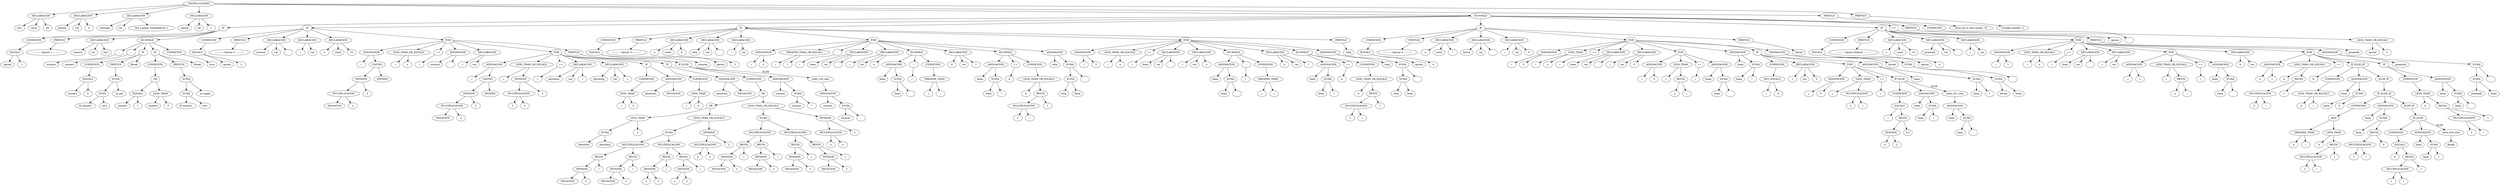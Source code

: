 digraph G {
nodo_r[label="INSTRUCCIONES"];
nodo_0[label="DECLARACION"];
nodo_0_id[label="var1"];
nodo_0 -> nodo_0_id;
nodo_0_muta[label="const"];
nodo_0 -> nodo_0_muta;
nodo_1[label="49"];
nodo_0 -> nodo_1;
nodo_r -> nodo_0;
nodo_2[label="DECLARACION"];
nodo_2_id[label="punteo"];
nodo_2 -> nodo_2_id;
nodo_2_muta[label="var"];
nodo_2 -> nodo_2_muta;
nodo_3[label="0"];
nodo_2 -> nodo_3;
nodo_r -> nodo_2;
nodo_4[label="DECLARACION"];
nodo_4_id[label="mensaje"];
nodo_4 -> nodo_4_id;
nodo_4_muta[label="var"];
nodo_4 -> nodo_4_muta;
nodo_5[label="Voy a ganar compiladores 1"];
nodo_4 -> nodo_5;
nodo_r -> nodo_4;
nodo_6[label="DECLARACION"];
nodo_6_id[label="opcion"];
nodo_6 -> nodo_6_id;
nodo_6_muta[label="var"];
nodo_6 -> nodo_6_muta;
nodo_7[label="1"];
nodo_6 -> nodo_7;
nodo_r -> nodo_6;
nodo_8[label="DO-WHILE"];nodo_9[label="IF"];
nodo_9_cond[label="CONDICION"];
nodo_9 -> nodo_9_cond;
nodo_9_cond -> nodo_10;nodo_10[label="EQUALS"];
nodo_11[label="opcion"];
nodo_10 -> nodo_11;
nodo_12[label="1"];
nodo_10 -> nodo_12;nodo_13[label="PRINTLN"];
nodo_14[label="----------- Opcion 1 -----------"];
nodo_13 -> nodo_14;nodo_15[label="DECLARACION"];
nodo_15_id[label="numero"];
nodo_15 -> nodo_15_id;
nodo_15_muta[label="var"];
nodo_15 -> nodo_15_muta;
nodo_16[label="var1"];
nodo_15 -> nodo_16;nodo_17[label="DO-WHILE"];nodo_18[label="--"];
nodo_18_id[label="numero"];
nodo_18 -> nodo_18_id;nodo_19[label="--"];
nodo_19_id[label="numero"];
nodo_19 -> nodo_19_id;nodo_20[label="IF"];
nodo_20_cond[label="CONDICION"];
nodo_20 -> nodo_20_cond;
nodo_20_cond -> nodo_21;nodo_21[label="EQUALS"];
nodo_22[label="numero"];
nodo_21 -> nodo_22;
nodo_23[label="0"];
nodo_21 -> nodo_23;nodo_24[label="PRINTLN"];
nodo_25[label="SUMA"];
nodo_26[label="SUMA"];
nodo_27[label="El numero "];
nodo_26 -> nodo_27;
nodo_28[label="var1"];
nodo_26 -> nodo_28;
nodo_25 -> nodo_26;
nodo_29[label=" es par"];
nodo_25 -> nodo_29;
nodo_24 -> nodo_25;nodo_30[label="Break"]
nodo_20 -> nodo_24;
nodo_20 -> nodo_30;nodo_31[label="IF"];
nodo_31_cond[label="CONDICION"];
nodo_31 -> nodo_31_cond;
nodo_31_cond -> nodo_32;nodo_32[label="OR"];
nodo_33[label="EQUALS"];
nodo_34[label="numero"];
nodo_33 -> nodo_34;
nodo_35[label="1"];
nodo_33 -> nodo_35;
nodo_32 -> nodo_33;
nodo_36[label="LESS_THAN"];
nodo_37[label="numero"];
nodo_36 -> nodo_37;
nodo_38[label="0"];
nodo_36 -> nodo_38;
nodo_32 -> nodo_36;nodo_39[label="PRINTLN"];
nodo_40[label="SUMA"];
nodo_41[label="SUMA"];
nodo_42[label="El numero "];
nodo_41 -> nodo_42;
nodo_43[label="var1"];
nodo_41 -> nodo_43;
nodo_40 -> nodo_41;
nodo_44[label=" es impar"];
nodo_40 -> nodo_44;
nodo_39 -> nodo_40;nodo_45[label="Break"]
nodo_31 -> nodo_39;
nodo_31 -> nodo_45;
nodo_17_cond[label="CONDICION"];
nodo_17 -> nodo_17_cond;
nodo_17_cond -> nodo_46;nodo_46[label="true"];
nodo_17 -> nodo_18;
nodo_17 -> nodo_19;
nodo_17 -> nodo_20;
nodo_17 -> nodo_31;
nodo_9 -> nodo_13;
nodo_9 -> nodo_15;
nodo_9 -> nodo_17;nodo_47[label="IF"];
nodo_47_cond[label="CONDICION"];
nodo_47 -> nodo_47_cond;
nodo_47_cond -> nodo_48;nodo_48[label="EQUALS"];
nodo_49[label="opcion"];
nodo_48 -> nodo_49;
nodo_50[label="2"];
nodo_48 -> nodo_50;nodo_51[label="PRINTLN"];
nodo_52[label="----------- Opcion 2 -----------"];
nodo_51 -> nodo_52;nodo_53[label="DECLARACION"];
nodo_53_id[label="corazon"];
nodo_53 -> nodo_53_id;
nodo_53_muta[label="var"];
nodo_53 -> nodo_53_muta;
nodo_54[label=""];
nodo_53 -> nodo_54;nodo_55[label="DECLARACION"];
nodo_55_id[label="i"];
nodo_55 -> nodo_55_id;
nodo_55_muta[label="var"];
nodo_55 -> nodo_55_muta;nodo_56[label="DECLARACION"];
nodo_56_id[label="n"];
nodo_56 -> nodo_56_id;
nodo_56_muta[label="const"];
nodo_56 -> nodo_56_muta;
nodo_57[label="10"];
nodo_56 -> nodo_57;nodo_58[label="FOR"];
nodo_59[label="ASIGNACION"];
nodo_59_id[label="i"]
nodo_59 -> nodo_59_id
nodo_60[label="CASTEO"];
nodo_61[label="DIVISION"];
nodo_62[label="MULTIPLICACION"];
nodo_63[label="NEGACION"];
nodo_62 -> nodo_63;
nodo_64[label="n"];
nodo_62 -> nodo_64;
nodo_61 -> nodo_62;
nodo_65[label="2"];
nodo_61 -> nodo_65;nodo_60 -> nodo_61;
nodo_60_tipoDestino[label="ENTERO"];
nodo_60 -> nodo_60_tipoDestino;

nodo_59 -> nodo_60;
nodo_58 -> nodo_59;
nodo_66[label="LESS_THAN_OR_EQUALS"];
nodo_67[label="i"];
nodo_66 -> nodo_67;
nodo_68[label="n"];
nodo_66 -> nodo_68;
nodo_58 -> nodo_66;
nodo_69[label="++"];
nodo_69_id[label="i"];
nodo_69 -> nodo_69_id;
nodo_58 -> nodo_69;
nodo_70[label="ASIGNACION"];
nodo_70_id[label="corazon"]
nodo_70 -> nodo_70_id
nodo_71[label=""];
nodo_70 -> nodo_71;
nodo_58 -> nodo_70;
nodo_72[label="DECLARACION"];
nodo_72_id[label="j"];
nodo_72 -> nodo_72_id;
nodo_72_muta[label="var"];
nodo_72 -> nodo_72_muta;
nodo_58 -> nodo_72;
nodo_73[label="FOR"];
nodo_74[label="ASIGNACION"];
nodo_74_id[label="j"]
nodo_74 -> nodo_74_id
nodo_75[label="CASTEO"];
nodo_76[label="DIVISION"];
nodo_77[label="MULTIPLICACION"];
nodo_78[label="NEGACION"];
nodo_77 -> nodo_78;
nodo_79[label="n"];
nodo_77 -> nodo_79;
nodo_76 -> nodo_77;
nodo_80[label="2"];
nodo_76 -> nodo_80;nodo_75 -> nodo_76;
nodo_75_tipoDestino[label="ENTERO"];
nodo_75 -> nodo_75_tipoDestino;

nodo_74 -> nodo_75;
nodo_73 -> nodo_74;
nodo_81[label="LESS_THAN_OR_EQUALS"];
nodo_82[label="j"];
nodo_81 -> nodo_82;
nodo_83[label="DIVISION"];
nodo_84[label="MULTIPLICACION"];
nodo_85[label="3"];
nodo_84 -> nodo_85;
nodo_86[label="n"];
nodo_84 -> nodo_86;
nodo_83 -> nodo_84;
nodo_87[label="2"];
nodo_83 -> nodo_87;
nodo_81 -> nodo_83;
nodo_73 -> nodo_81;
nodo_88[label="++"];
nodo_88_id[label="j"];
nodo_88 -> nodo_88_id;
nodo_73 -> nodo_88;
nodo_89[label="DECLARACION"];
nodo_89_id[label="absolutoi"];
nodo_89 -> nodo_89_id;
nodo_89_muta[label="var"];
nodo_89 -> nodo_89_muta;
nodo_90[label="i"];
nodo_89 -> nodo_90;
nodo_73 -> nodo_89;
nodo_91[label="DECLARACION"];
nodo_91_id[label="absolutoj"];
nodo_91 -> nodo_91_id;
nodo_91_muta[label="var"];
nodo_91 -> nodo_91_muta;
nodo_92[label="j"];
nodo_91 -> nodo_92;
nodo_73 -> nodo_91;
nodo_93[label="IF"];
nodo_93_cond[label="CONDICION"];
nodo_93 -> nodo_93_cond;
nodo_93_cond -> nodo_94;nodo_94[label="LESS_THAN"];
nodo_95[label="i"];
nodo_94 -> nodo_95;
nodo_96[label="0"];
nodo_94 -> nodo_96;nodo_97[label="ASIGNACION"];
nodo_97_id[label="absolutoi"]
nodo_97 -> nodo_97_id
nodo_98[label="NEGACION"];
nodo_97 -> nodo_98;
nodo_93 -> nodo_97;
nodo_73 -> nodo_93;
nodo_99[label="IF"];
nodo_99_cond[label="CONDICION"];
nodo_99 -> nodo_99_cond;
nodo_99_cond -> nodo_100;nodo_100[label="LESS_THAN"];
nodo_101[label="j"];
nodo_100 -> nodo_101;
nodo_102[label="0"];
nodo_100 -> nodo_102;nodo_103[label="ASIGNACION"];
nodo_103_id[label="absolutoj"]
nodo_103 -> nodo_103_id
nodo_104[label="NEGACION"];
nodo_103 -> nodo_104;
nodo_99 -> nodo_103;
nodo_73 -> nodo_99;
nodo_105[label="IF_ELSE"];
nodo_105_cond[label="CONDICION"];
nodo_105 -> nodo_105_cond;
nodo_105_cond -> nodo_106;nodo_106[label="OR"];
nodo_107[label="OR"];
nodo_108[label="LESS_THAN"];
nodo_109[label="SUMA"];
nodo_110[label="absolutoi"];
nodo_109 -> nodo_110;
nodo_111[label="absolutoj"];
nodo_109 -> nodo_111;
nodo_108 -> nodo_109;
nodo_112[label="n"];
nodo_108 -> nodo_112;
nodo_107 -> nodo_108;
nodo_113[label="LESS_THAN_OR_EQUALS"];
nodo_114[label="SUMA"];
nodo_115[label="MULTIPLICACION"];
nodo_116[label="RESTA"];
nodo_117[label="DIVISION"];
nodo_118[label="NEGACION"];
nodo_117 -> nodo_118;
nodo_119[label="2"];
nodo_117 -> nodo_119;
nodo_116 -> nodo_117;
nodo_120[label="i"];
nodo_116 -> nodo_120;
nodo_115 -> nodo_116;
nodo_121[label="RESTA"];
nodo_122[label="DIVISION"];
nodo_123[label="NEGACION"];
nodo_122 -> nodo_123;
nodo_124[label="2"];
nodo_122 -> nodo_124;
nodo_121 -> nodo_122;
nodo_125[label="i"];
nodo_121 -> nodo_125;
nodo_115 -> nodo_121;
nodo_114 -> nodo_115;
nodo_126[label="MULTIPLICACION"];
nodo_127[label="RESTA"];
nodo_128[label="DIVISION"];
nodo_129[label="n"];
nodo_128 -> nodo_129;
nodo_130[label="2"];
nodo_128 -> nodo_130;
nodo_127 -> nodo_128;
nodo_131[label="j"];
nodo_127 -> nodo_131;
nodo_126 -> nodo_127;
nodo_132[label="RESTA"];
nodo_133[label="DIVISION"];
nodo_134[label="n"];
nodo_133 -> nodo_134;
nodo_135[label="2"];
nodo_133 -> nodo_135;
nodo_132 -> nodo_133;
nodo_136[label="j"];
nodo_132 -> nodo_136;
nodo_126 -> nodo_132;
nodo_114 -> nodo_126;
nodo_113 -> nodo_114;
nodo_137[label="DIVISION"];
nodo_138[label="MULTIPLICACION"];
nodo_139[label="n"];
nodo_138 -> nodo_139;
nodo_140[label="n"];
nodo_138 -> nodo_140;
nodo_137 -> nodo_138;
nodo_141[label="2"];
nodo_137 -> nodo_141;
nodo_113 -> nodo_137;
nodo_107 -> nodo_113;
nodo_106 -> nodo_107;
nodo_142[label="LESS_THAN_OR_EQUALS"];
nodo_143[label="SUMA"];
nodo_144[label="MULTIPLICACION"];
nodo_145[label="RESTA"];
nodo_146[label="DIVISION"];
nodo_147[label="NEGACION"];
nodo_146 -> nodo_147;
nodo_148[label="2"];
nodo_146 -> nodo_148;
nodo_145 -> nodo_146;
nodo_149[label="i"];
nodo_145 -> nodo_149;
nodo_144 -> nodo_145;
nodo_150[label="RESTA"];
nodo_151[label="DIVISION"];
nodo_152[label="NEGACION"];
nodo_151 -> nodo_152;
nodo_153[label="2"];
nodo_151 -> nodo_153;
nodo_150 -> nodo_151;
nodo_154[label="i"];
nodo_150 -> nodo_154;
nodo_144 -> nodo_150;
nodo_143 -> nodo_144;
nodo_155[label="MULTIPLICACION"];
nodo_156[label="RESTA"];
nodo_157[label="DIVISION"];
nodo_158[label="NEGACION"];
nodo_157 -> nodo_158;
nodo_159[label="2"];
nodo_157 -> nodo_159;
nodo_156 -> nodo_157;
nodo_160[label="j"];
nodo_156 -> nodo_160;
nodo_155 -> nodo_156;
nodo_161[label="RESTA"];
nodo_162[label="DIVISION"];
nodo_163[label="NEGACION"];
nodo_162 -> nodo_163;
nodo_164[label="2"];
nodo_162 -> nodo_164;
nodo_161 -> nodo_162;
nodo_165[label="j"];
nodo_161 -> nodo_165;
nodo_155 -> nodo_161;
nodo_143 -> nodo_155;
nodo_142 -> nodo_143;
nodo_166[label="DIVISION"];
nodo_167[label="MULTIPLICACION"];
nodo_168[label="n"];
nodo_167 -> nodo_168;
nodo_169[label="n"];
nodo_167 -> nodo_169;
nodo_166 -> nodo_167;
nodo_170[label="2"];
nodo_166 -> nodo_170;
nodo_142 -> nodo_166;
nodo_106 -> nodo_142;nodo_171[label="ASIGNACION"];
nodo_171_id[label="corazon"]
nodo_171 -> nodo_171_id
nodo_172[label="SUMA"];
nodo_173[label="corazon"];
nodo_172 -> nodo_173;
nodo_174[label="* "];
nodo_172 -> nodo_174;
nodo_171 -> nodo_172;nodo_175[label="ASIGNACION"];
nodo_175_id[label="corazon"]
nodo_175 -> nodo_175_id
nodo_176[label="SUMA"];
nodo_177[label="corazon"];
nodo_176 -> nodo_177;
nodo_178[label=". "];
nodo_176 -> nodo_178;
nodo_175 -> nodo_176;
nodo_105 -> nodo_105_else[label="ELSE"];
nodo_105 -> nodo_171;
nodo_105_else -> nodo_175;
nodo_73 -> nodo_105;
nodo_58 -> nodo_73;
nodo_179[label="PRINTLN"];
nodo_180[label="corazon"];
nodo_179 -> nodo_180;
nodo_58 -> nodo_179;
nodo_47 -> nodo_51;
nodo_47 -> nodo_53;
nodo_47 -> nodo_55;
nodo_47 -> nodo_56;
nodo_47 -> nodo_58;nodo_181[label="IF"];
nodo_181_cond[label="CONDICION"];
nodo_181 -> nodo_181_cond;
nodo_181_cond -> nodo_182;nodo_182[label="EQUALS"];
nodo_183[label="opcion"];
nodo_182 -> nodo_183;
nodo_184[label="3"];
nodo_182 -> nodo_184;nodo_185[label="PRINTLN"];
nodo_186[label="----------- Opcion 3 -----------"];
nodo_185 -> nodo_186;nodo_187[label="DECLARACION"];
nodo_187_id[label="n"];
nodo_187 -> nodo_187_id;
nodo_187_muta[label="const"];
nodo_187 -> nodo_187_muta;
nodo_188[label="8"];
nodo_187 -> nodo_188;nodo_189[label="DECLARACION"];
nodo_189_id[label="reloj"];
nodo_189 -> nodo_189_id;
nodo_189_muta[label="var"];
nodo_189 -> nodo_189_muta;
nodo_190[label=""];
nodo_189 -> nodo_190;nodo_191[label="DECLARACION"];
nodo_191_id[label="i"];
nodo_191 -> nodo_191_id;
nodo_191_muta[label="var"];
nodo_191 -> nodo_191_muta;nodo_192[label="FOR"];
nodo_193[label="ASIGNACION"];
nodo_193_id[label="i"]
nodo_193 -> nodo_193_id
nodo_194[label="n"];
nodo_193 -> nodo_194;
nodo_192 -> nodo_193;
nodo_195[label="GREATER_THAN_OR_EQUALS"];
nodo_196[label="i"];
nodo_195 -> nodo_196;
nodo_197[label="1"];
nodo_195 -> nodo_197;
nodo_192 -> nodo_195;
nodo_198[label="--"];
nodo_198_id[label="i"];
nodo_198 -> nodo_198_id;
nodo_192 -> nodo_198;
nodo_199[label="DECLARACION"];
nodo_199_id[label="linea"];
nodo_199 -> nodo_199_id;
nodo_199_muta[label="var"];
nodo_199 -> nodo_199_muta;
nodo_200[label=""];
nodo_199 -> nodo_200;
nodo_192 -> nodo_199;
nodo_201[label="DECLARACION"];
nodo_201_id[label="j"];
nodo_201 -> nodo_201_id;
nodo_201_muta[label="var"];
nodo_201 -> nodo_201_muta;
nodo_202[label="n"];
nodo_201 -> nodo_202;
nodo_192 -> nodo_201;
nodo_203[label="DO-WHILE"];nodo_204[label="ASIGNACION"];
nodo_204_id[label="linea"]
nodo_204 -> nodo_204_id
nodo_205[label="SUMA"];
nodo_206[label="linea"];
nodo_205 -> nodo_206;
nodo_207[label=" "];
nodo_205 -> nodo_207;
nodo_204 -> nodo_205;nodo_208[label="--"];
nodo_208_id[label="j"];
nodo_208 -> nodo_208_id;
nodo_203_cond[label="CONDICION"];
nodo_203 -> nodo_203_cond;
nodo_203_cond -> nodo_209;nodo_209[label="GREATER_THAN"];
nodo_210[label="j"];
nodo_209 -> nodo_210;
nodo_211[label="i"];
nodo_209 -> nodo_211;
nodo_203 -> nodo_204;
nodo_203 -> nodo_208;
nodo_192 -> nodo_203;
nodo_212[label="DECLARACION"];
nodo_212_id[label="k"];
nodo_212 -> nodo_212_id;
nodo_212_muta[label="var"];
nodo_212 -> nodo_212_muta;
nodo_213[label="1"];
nodo_212 -> nodo_213;
nodo_192 -> nodo_212;
nodo_214[label="DO-WHILE"];nodo_215[label="ASIGNACION"];
nodo_215_id[label="linea"]
nodo_215 -> nodo_215_id
nodo_216[label="SUMA"];
nodo_217[label="linea"];
nodo_216 -> nodo_217;
nodo_218[label="*"];
nodo_216 -> nodo_218;
nodo_215 -> nodo_216;nodo_219[label="++"];
nodo_219_id[label="k"];
nodo_219 -> nodo_219_id;
nodo_214_cond[label="CONDICION"];
nodo_214 -> nodo_214_cond;
nodo_214_cond -> nodo_220;nodo_220[label="LESS_THAN_OR_EQUALS"];
nodo_221[label="k"];
nodo_220 -> nodo_221;
nodo_222[label="RESTA"];
nodo_223[label="MULTIPLICACION"];
nodo_224[label="2"];
nodo_223 -> nodo_224;
nodo_225[label="i"];
nodo_223 -> nodo_225;
nodo_222 -> nodo_223;
nodo_226[label="1"];
nodo_222 -> nodo_226;
nodo_220 -> nodo_222;
nodo_214 -> nodo_215;
nodo_214 -> nodo_219;
nodo_192 -> nodo_214;
nodo_227[label="ASIGNACION"];
nodo_227_id[label="reloj"]
nodo_227 -> nodo_227_id
nodo_228[label="SUMA"];
nodo_229[label="SUMA"];
nodo_230[label="reloj"];
nodo_229 -> nodo_230;
nodo_231[label="linea"];
nodo_229 -> nodo_231;
nodo_228 -> nodo_229;
nodo_232[label="
"];
nodo_228 -> nodo_232;
nodo_227 -> nodo_228;
nodo_192 -> nodo_227;nodo_233[label="FOR"];
nodo_234[label="ASIGNACION"];
nodo_234_id[label="i"]
nodo_234 -> nodo_234_id
nodo_235[label="2"];
nodo_234 -> nodo_235;
nodo_233 -> nodo_234;
nodo_236[label="LESS_THAN_OR_EQUALS"];
nodo_237[label="i"];
nodo_236 -> nodo_237;
nodo_238[label="n"];
nodo_236 -> nodo_238;
nodo_233 -> nodo_236;
nodo_239[label="++"];
nodo_239_id[label="i"];
nodo_239 -> nodo_239_id;
nodo_233 -> nodo_239;
nodo_240[label="DECLARACION"];
nodo_240_id[label="linea"];
nodo_240 -> nodo_240_id;
nodo_240_muta[label="var"];
nodo_240 -> nodo_240_muta;
nodo_241[label=""];
nodo_240 -> nodo_241;
nodo_233 -> nodo_240;
nodo_242[label="DECLARACION"];
nodo_242_id[label="j"];
nodo_242 -> nodo_242_id;
nodo_242_muta[label="var"];
nodo_242 -> nodo_242_muta;
nodo_243[label="n"];
nodo_242 -> nodo_243;
nodo_233 -> nodo_242;
nodo_244[label="DO-WHILE"];nodo_245[label="ASIGNACION"];
nodo_245_id[label="linea"]
nodo_245 -> nodo_245_id
nodo_246[label="SUMA"];
nodo_247[label="linea"];
nodo_246 -> nodo_247;
nodo_248[label=" "];
nodo_246 -> nodo_248;
nodo_245 -> nodo_246;nodo_249[label="--"];
nodo_249_id[label="j"];
nodo_249 -> nodo_249_id;
nodo_244_cond[label="CONDICION"];
nodo_244 -> nodo_244_cond;
nodo_244_cond -> nodo_250;nodo_250[label="GREATER_THAN"];
nodo_251[label="j"];
nodo_250 -> nodo_251;
nodo_252[label="i"];
nodo_250 -> nodo_252;
nodo_244 -> nodo_245;
nodo_244 -> nodo_249;
nodo_233 -> nodo_244;
nodo_253[label="DECLARACION"];
nodo_253_id[label="k"];
nodo_253 -> nodo_253_id;
nodo_253_muta[label="var"];
nodo_253 -> nodo_253_muta;
nodo_254[label="1"];
nodo_253 -> nodo_254;
nodo_233 -> nodo_253;
nodo_255[label="DO-WHILE"];nodo_256[label="ASIGNACION"];
nodo_256_id[label="linea"]
nodo_256 -> nodo_256_id
nodo_257[label="SUMA"];
nodo_258[label="linea"];
nodo_257 -> nodo_258;
nodo_259[label="*"];
nodo_257 -> nodo_259;
nodo_256 -> nodo_257;nodo_260[label="++"];
nodo_260_id[label="k"];
nodo_260 -> nodo_260_id;
nodo_255_cond[label="CONDICION"];
nodo_255 -> nodo_255_cond;
nodo_255_cond -> nodo_261;nodo_261[label="LESS_THAN_OR_EQUALS"];
nodo_262[label="k"];
nodo_261 -> nodo_262;
nodo_263[label="RESTA"];
nodo_264[label="MULTIPLICACION"];
nodo_265[label="2"];
nodo_264 -> nodo_265;
nodo_266[label="i"];
nodo_264 -> nodo_266;
nodo_263 -> nodo_264;
nodo_267[label="1"];
nodo_263 -> nodo_267;
nodo_261 -> nodo_263;
nodo_255 -> nodo_256;
nodo_255 -> nodo_260;
nodo_233 -> nodo_255;
nodo_268[label="ASIGNACION"];
nodo_268_id[label="reloj"]
nodo_268 -> nodo_268_id
nodo_269[label="SUMA"];
nodo_270[label="SUMA"];
nodo_271[label="reloj"];
nodo_270 -> nodo_271;
nodo_272[label="linea"];
nodo_270 -> nodo_272;
nodo_269 -> nodo_270;
nodo_273[label="
"];
nodo_269 -> nodo_273;
nodo_268 -> nodo_269;
nodo_233 -> nodo_268;nodo_274[label="PRINTLN"];
nodo_275[label="reloj"];
nodo_274 -> nodo_275;
nodo_181 -> nodo_185;
nodo_181 -> nodo_187;
nodo_181 -> nodo_189;
nodo_181 -> nodo_191;
nodo_181 -> nodo_192;
nodo_181 -> nodo_233;
nodo_181 -> nodo_274;nodo_276[label="IF"];
nodo_276_cond[label="CONDICION"];
nodo_276 -> nodo_276_cond;
nodo_276_cond -> nodo_277;nodo_277[label="EQUALS"];
nodo_278[label="opcion"];
nodo_277 -> nodo_278;
nodo_279[label="4"];
nodo_277 -> nodo_279;nodo_280[label="PRINTLN"];
nodo_281[label="----------- Opcion 4 -----------"];
nodo_280 -> nodo_281;nodo_282[label="DECLARACION"];
nodo_282_id[label="n"];
nodo_282 -> nodo_282_id;
nodo_282_muta[label="const"];
nodo_282 -> nodo_282_muta;
nodo_283[label="7"];
nodo_282 -> nodo_283;nodo_284[label="DECLARACION"];
nodo_284_id[label="letraA"];
nodo_284 -> nodo_284_id;
nodo_284_muta[label="var"];
nodo_284 -> nodo_284_muta;
nodo_285[label=""];
nodo_284 -> nodo_285;nodo_286[label="DECLARACION"];
nodo_286_id[label="i"];
nodo_286 -> nodo_286_id;
nodo_286_muta[label="var"];
nodo_286 -> nodo_286_muta;
nodo_287[label="0"];
nodo_286 -> nodo_287;nodo_288[label="FOR"];
nodo_289[label="ASIGNACION"];
nodo_289_id[label="i"]
nodo_289 -> nodo_289_id
nodo_290[label="0"];
nodo_289 -> nodo_290;
nodo_288 -> nodo_289;
nodo_291[label="LESS_THAN"];
nodo_292[label="i"];
nodo_291 -> nodo_292;
nodo_293[label="n"];
nodo_291 -> nodo_293;
nodo_288 -> nodo_291;
nodo_294[label="++"];
nodo_294_id[label="i"];
nodo_294 -> nodo_294_id;
nodo_288 -> nodo_294;
nodo_295[label="DECLARACION"];
nodo_295_id[label="linea"];
nodo_295 -> nodo_295_id;
nodo_295_muta[label="var"];
nodo_295 -> nodo_295_muta;
nodo_296[label=""];
nodo_295 -> nodo_296;
nodo_288 -> nodo_295;
nodo_297[label="DECLARACION"];
nodo_297_id[label="j"];
nodo_297 -> nodo_297_id;
nodo_297_muta[label="var"];
nodo_297 -> nodo_297_muta;
nodo_298[label="0"];
nodo_297 -> nodo_298;
nodo_288 -> nodo_297;
nodo_299[label="FOR"];
nodo_300[label="ASIGNACION"];
nodo_300_id[label="j"]
nodo_300 -> nodo_300_id
nodo_301[label="0"];
nodo_300 -> nodo_301;
nodo_299 -> nodo_300;
nodo_302[label="LESS_THAN"];
nodo_303[label="j"];
nodo_302 -> nodo_303;
nodo_304[label="RESTA"];
nodo_305[label="n"];
nodo_304 -> nodo_305;
nodo_306[label="i"];
nodo_304 -> nodo_306;
nodo_302 -> nodo_304;
nodo_299 -> nodo_302;
nodo_307[label="++"];
nodo_307_id[label="j"];
nodo_307 -> nodo_307_id;
nodo_299 -> nodo_307;
nodo_308[label="ASIGNACION"];
nodo_308_id[label="linea"]
nodo_308 -> nodo_308_id
nodo_309[label="SUMA"];
nodo_310[label="linea"];
nodo_309 -> nodo_310;
nodo_311[label=" "];
nodo_309 -> nodo_311;
nodo_308 -> nodo_309;
nodo_299 -> nodo_308;
nodo_288 -> nodo_299;
nodo_312[label="ASIGNACION"];
nodo_312_id[label="linea"]
nodo_312 -> nodo_312_id
nodo_313[label="SUMA"];
nodo_314[label="linea"];
nodo_313 -> nodo_314;
nodo_315[label="*"];
nodo_313 -> nodo_315;
nodo_312 -> nodo_313;
nodo_288 -> nodo_312;
nodo_316[label="IF"];
nodo_316_cond[label="CONDICION"];
nodo_316 -> nodo_316_cond;
nodo_316_cond -> nodo_317;nodo_317[label="NOT_EQUALS"];
nodo_318[label="i"];
nodo_317 -> nodo_318;
nodo_319[label="0"];
nodo_317 -> nodo_319;nodo_320[label="DECLARACION"];
nodo_320_id[label="j"];
nodo_320 -> nodo_320_id;
nodo_320_muta[label="var"];
nodo_320 -> nodo_320_muta;
nodo_321[label="0"];
nodo_320 -> nodo_321;nodo_322[label="FOR"];
nodo_323[label="ASIGNACION"];
nodo_323_id[label="j"]
nodo_323 -> nodo_323_id
nodo_324[label="0"];
nodo_323 -> nodo_324;
nodo_322 -> nodo_323;
nodo_325[label="LESS_THAN"];
nodo_326[label="j"];
nodo_325 -> nodo_326;
nodo_327[label="MULTIPLICACION"];
nodo_328[label="2"];
nodo_327 -> nodo_328;
nodo_329[label="i"];
nodo_327 -> nodo_329;
nodo_325 -> nodo_327;
nodo_322 -> nodo_325;
nodo_330[label="++"];
nodo_330_id[label="j"];
nodo_330 -> nodo_330_id;
nodo_322 -> nodo_330;
nodo_331[label="IF_ELSE"];
nodo_331_cond[label="CONDICION"];
nodo_331 -> nodo_331_cond;
nodo_331_cond -> nodo_332;nodo_332[label="EQUALS"];
nodo_333[label="i"];
nodo_332 -> nodo_333;
nodo_334[label="RESTA"];
nodo_335[label="DIVISION"];
nodo_336[label="n"];
nodo_335 -> nodo_336;
nodo_337[label="2"];
nodo_335 -> nodo_337;
nodo_334 -> nodo_335;
nodo_338[label="0.5"];
nodo_334 -> nodo_338;
nodo_332 -> nodo_334;nodo_339[label="ASIGNACION"];
nodo_339_id[label="linea"]
nodo_339 -> nodo_339_id
nodo_340[label="SUMA"];
nodo_341[label="linea"];
nodo_340 -> nodo_341;
nodo_342[label="*"];
nodo_340 -> nodo_342;
nodo_339 -> nodo_340;nodo_343[label="ASIGNACION"];
nodo_343_id[label="linea"]
nodo_343 -> nodo_343_id
nodo_344[label="SUMA"];
nodo_345[label="linea"];
nodo_344 -> nodo_345;
nodo_346[label=" "];
nodo_344 -> nodo_346;
nodo_343 -> nodo_344;
nodo_331 -> nodo_331_else[label="ELSE"];
nodo_331 -> nodo_339;
nodo_331_else -> nodo_343;
nodo_322 -> nodo_331;nodo_347[label="ASIGNACION"];
nodo_347_id[label="linea"]
nodo_347 -> nodo_347_id
nodo_348[label="SUMA"];
nodo_349[label="linea"];
nodo_348 -> nodo_349;
nodo_350[label="*"];
nodo_348 -> nodo_350;
nodo_347 -> nodo_348;
nodo_316 -> nodo_320;
nodo_316 -> nodo_322;
nodo_316 -> nodo_347;
nodo_288 -> nodo_316;
nodo_351[label="ASIGNACION"];
nodo_351_id[label="letraA"]
nodo_351 -> nodo_351_id
nodo_352[label="SUMA"];
nodo_353[label="SUMA"];
nodo_354[label="letraA"];
nodo_353 -> nodo_354;
nodo_355[label="linea"];
nodo_353 -> nodo_355;
nodo_352 -> nodo_353;
nodo_356[label="
"];
nodo_352 -> nodo_356;
nodo_351 -> nodo_352;
nodo_288 -> nodo_351;nodo_357[label="PRINTLN"];
nodo_358[label="letraA"];
nodo_357 -> nodo_358;
nodo_276 -> nodo_280;
nodo_276 -> nodo_282;
nodo_276 -> nodo_284;
nodo_276 -> nodo_286;
nodo_276 -> nodo_288;
nodo_276 -> nodo_357;nodo_359[label="IF"];
nodo_359_cond[label="CONDICION"];
nodo_359 -> nodo_359_cond;
nodo_359_cond -> nodo_360;nodo_360[label="EQUALS"];
nodo_361[label="opcion"];
nodo_360 -> nodo_361;
nodo_362[label="4"];
nodo_360 -> nodo_362;nodo_363[label="PRINTLN"];
nodo_364[label="----------- Opcion Default -----------"];
nodo_363 -> nodo_364;nodo_365[label="DECLARACION"];
nodo_365_id[label="n"];
nodo_365 -> nodo_365_id;
nodo_365_muta[label="const"];
nodo_365 -> nodo_365_muta;
nodo_366[label="10"];
nodo_365 -> nodo_366;nodo_367[label="DECLARACION"];
nodo_367_id[label="piramide"];
nodo_367 -> nodo_367_id;
nodo_367_muta[label="var"];
nodo_367 -> nodo_367_muta;
nodo_368[label=""];
nodo_367 -> nodo_368;nodo_369[label="DECLARACION"];
nodo_369_id[label="i"];
nodo_369 -> nodo_369_id;
nodo_369_muta[label="var"];
nodo_369 -> nodo_369_muta;nodo_370[label="FOR"];
nodo_371[label="ASIGNACION"];
nodo_371_id[label="i"]
nodo_371 -> nodo_371_id
nodo_372[label="1"];
nodo_371 -> nodo_372;
nodo_370 -> nodo_371;
nodo_373[label="LESS_THAN_OR_EQUALS"];
nodo_374[label="i"];
nodo_373 -> nodo_374;
nodo_375[label="n"];
nodo_373 -> nodo_375;
nodo_370 -> nodo_373;
nodo_376[label="++"];
nodo_376_id[label="i"];
nodo_376 -> nodo_376_id;
nodo_370 -> nodo_376;
nodo_377[label="DECLARACION"];
nodo_377_id[label="linea"];
nodo_377 -> nodo_377_id;
nodo_377_muta[label="var"];
nodo_377 -> nodo_377_muta;
nodo_378[label=""];
nodo_377 -> nodo_378;
nodo_370 -> nodo_377;
nodo_379[label="DECLARACION"];
nodo_379_id[label="j"];
nodo_379 -> nodo_379_id;
nodo_379_muta[label="var"];
nodo_379 -> nodo_379_muta;
nodo_370 -> nodo_379;
nodo_380[label="FOR"];
nodo_381[label="ASIGNACION"];
nodo_381_id[label="j"]
nodo_381 -> nodo_381_id
nodo_382[label="1"];
nodo_381 -> nodo_382;
nodo_380 -> nodo_381;
nodo_383[label="LESS_THAN_OR_EQUALS"];
nodo_384[label="j"];
nodo_383 -> nodo_384;
nodo_385[label="RESTA"];
nodo_386[label="n"];
nodo_385 -> nodo_386;
nodo_387[label="i"];
nodo_385 -> nodo_387;
nodo_383 -> nodo_385;
nodo_380 -> nodo_383;
nodo_388[label="++"];
nodo_388_id[label="j"];
nodo_388 -> nodo_388_id;
nodo_380 -> nodo_388;
nodo_389[label="ASIGNACION"];
nodo_389_id[label="linea"]
nodo_389 -> nodo_389_id
nodo_390[label="SUMA"];
nodo_391[label="linea"];
nodo_390 -> nodo_391;
nodo_392[label=" "];
nodo_390 -> nodo_392;
nodo_389 -> nodo_390;
nodo_380 -> nodo_389;
nodo_370 -> nodo_380;
nodo_393[label="DECLARACION"];
nodo_393_id[label="k"];
nodo_393 -> nodo_393_id;
nodo_393_muta[label="var"];
nodo_393 -> nodo_393_muta;
nodo_370 -> nodo_393;
nodo_394[label="FOR"];
nodo_395[label="ASIGNACION"];
nodo_395_id[label="k"]
nodo_395 -> nodo_395_id
nodo_396[label="1"];
nodo_395 -> nodo_396;
nodo_394 -> nodo_395;
nodo_397[label="LESS_THAN_OR_EQUALS"];
nodo_398[label="k"];
nodo_397 -> nodo_398;
nodo_399[label="RESTA"];
nodo_400[label="MULTIPLICACION"];
nodo_401[label="2"];
nodo_400 -> nodo_401;
nodo_402[label="i"];
nodo_400 -> nodo_402;
nodo_399 -> nodo_400;
nodo_403[label="1"];
nodo_399 -> nodo_403;
nodo_397 -> nodo_399;
nodo_394 -> nodo_397;
nodo_404[label="++"];
nodo_404_id[label="k"];
nodo_404 -> nodo_404_id;
nodo_394 -> nodo_404;
nodo_405[label="IF_ELSE_IF"];
nodo_405_cond[label="CONDICION"];
nodo_405 -> nodo_405_cond;
nodo_405_cond -> nodo_406;nodo_406[label="LESS_THAN_OR_EQUALS"];
nodo_407[label="k"];
nodo_406 -> nodo_407;
nodo_408[label="i"];
nodo_406 -> nodo_408;nodo_409[label="ASIGNACION"];
nodo_409_id[label="linea"]
nodo_409 -> nodo_409_id
nodo_410[label="SUMA"];
nodo_411[label="linea"];
nodo_410 -> nodo_411;
nodo_412[label="k"];
nodo_410 -> nodo_412;
nodo_409 -> nodo_410;
nodo_405_elseif[label="ELSE_IF"];
nodo_405 -> nodo_405_elseif;
nodo_405_elseif -> nodo_413;nodo_413[label="IF_ELSE_IF"];
nodo_413_cond[label="CONDICION"];
nodo_413 -> nodo_413_cond;
nodo_413_cond -> nodo_414;nodo_414[label="AND"];
nodo_415[label="GREATER_THAN"];
nodo_416[label="k"];
nodo_415 -> nodo_416;
nodo_417[label="i"];
nodo_415 -> nodo_417;
nodo_414 -> nodo_415;
nodo_418[label="LESS_THAN"];
nodo_419[label="k"];
nodo_418 -> nodo_419;
nodo_420[label="RESTA"];
nodo_421[label="MULTIPLICACION"];
nodo_422[label="2"];
nodo_421 -> nodo_422;
nodo_423[label="i"];
nodo_421 -> nodo_423;
nodo_420 -> nodo_421;
nodo_424[label="1"];
nodo_420 -> nodo_424;
nodo_418 -> nodo_420;
nodo_414 -> nodo_418;nodo_425[label="ASIGNACION"];
nodo_425_id[label="linea"]
nodo_425 -> nodo_425_id
nodo_426[label="SUMA"];
nodo_427[label="linea"];
nodo_426 -> nodo_427;
nodo_428[label="RESTA"];
nodo_429[label="MULTIPLICACION"];
nodo_430[label="2"];
nodo_429 -> nodo_430;
nodo_431[label="i"];
nodo_429 -> nodo_431;
nodo_428 -> nodo_429;
nodo_432[label="k"];
nodo_428 -> nodo_432;
nodo_426 -> nodo_428;
nodo_425 -> nodo_426;
nodo_413_elseif[label="ELSE_IF"];
nodo_413 -> nodo_413_elseif;
nodo_413_elseif -> nodo_433;nodo_433[label="IF_ELSE"];
nodo_433_cond[label="CONDICION"];
nodo_433 -> nodo_433_cond;
nodo_433_cond -> nodo_434;nodo_434[label="EQUALS"];
nodo_435[label="k"];
nodo_434 -> nodo_435;
nodo_436[label="RESTA"];
nodo_437[label="MULTIPLICACION"];
nodo_438[label="2"];
nodo_437 -> nodo_438;
nodo_439[label="i"];
nodo_437 -> nodo_439;
nodo_436 -> nodo_437;
nodo_440[label="1"];
nodo_436 -> nodo_440;
nodo_434 -> nodo_436;nodo_441[label="ASIGNACION"];
nodo_441_id[label="linea"]
nodo_441 -> nodo_441_id
nodo_442[label="SUMA"];
nodo_443[label="linea"];
nodo_442 -> nodo_443;
nodo_444[label="1"];
nodo_442 -> nodo_444;
nodo_441 -> nodo_442;nodo_445[label="Break"]
nodo_433 -> nodo_433_else[label="ELSE"];
nodo_433 -> nodo_441;
nodo_433_else -> nodo_445;
nodo_413 -> nodo_425;
nodo_405 -> nodo_409;
nodo_394 -> nodo_405;
nodo_446[label="IF"];
nodo_446_cond[label="CONDICION"];
nodo_446 -> nodo_446_cond;
nodo_446_cond -> nodo_447;nodo_447[label="LESS_THAN"];
nodo_448[label="k"];
nodo_447 -> nodo_448;
nodo_449[label="RESTA"];
nodo_450[label="MULTIPLICACION"];
nodo_451[label="2"];
nodo_450 -> nodo_451;
nodo_452[label="i"];
nodo_450 -> nodo_452;
nodo_449 -> nodo_450;
nodo_453[label="1"];
nodo_449 -> nodo_453;
nodo_447 -> nodo_449;nodo_454[label="ASIGNACION"];
nodo_454_id[label="linea"]
nodo_454 -> nodo_454_id
nodo_455[label="SUMA"];
nodo_456[label="linea"];
nodo_455 -> nodo_456;
nodo_457[label=" "];
nodo_455 -> nodo_457;
nodo_454 -> nodo_455;
nodo_446 -> nodo_454;
nodo_394 -> nodo_446;
nodo_370 -> nodo_394;
nodo_458[label="ASIGNACION"];
nodo_458_id[label="piramide"]
nodo_458 -> nodo_458_id
nodo_459[label="SUMA"];
nodo_460[label="SUMA"];
nodo_461[label="piramide"];
nodo_460 -> nodo_461;
nodo_462[label="linea"];
nodo_460 -> nodo_462;
nodo_459 -> nodo_460;
nodo_463[label="
"];
nodo_459 -> nodo_463;
nodo_458 -> nodo_459;
nodo_370 -> nodo_458;nodo_464[label="PRINTLN"];
nodo_465[label="piramide"];
nodo_464 -> nodo_465;
nodo_359 -> nodo_363;
nodo_359 -> nodo_365;
nodo_359 -> nodo_367;
nodo_359 -> nodo_369;
nodo_359 -> nodo_370;
nodo_359 -> nodo_464;nodo_466[label="++"];
nodo_466_id[label="opcion"];
nodo_466 -> nodo_466_id;nodo_467[label="PRINTLN"];
nodo_468[label=""];
nodo_467 -> nodo_468;
nodo_8_cond[label="CONDICION"];
nodo_8 -> nodo_8_cond;
nodo_8_cond -> nodo_469;nodo_469[label="LESS_THAN_OR_EQUALS"];
nodo_470[label="opcion"];
nodo_469 -> nodo_470;
nodo_471[label="5"];
nodo_469 -> nodo_471;
nodo_8 -> nodo_9;
nodo_8 -> nodo_47;
nodo_8 -> nodo_181;
nodo_8 -> nodo_276;
nodo_8 -> nodo_359;
nodo_8 -> nodo_466;
nodo_8 -> nodo_467;
nodo_r -> nodo_8;
nodo_472[label="PRINTLN"];
nodo_473[label="Esta vez si sale compi1 :D"];
nodo_472 -> nodo_473;
nodo_r -> nodo_472;
nodo_474[label="PRINTLN"];
nodo_475[label="Ustedes pueden :3"];
nodo_474 -> nodo_475;
nodo_r -> nodo_474;
}
